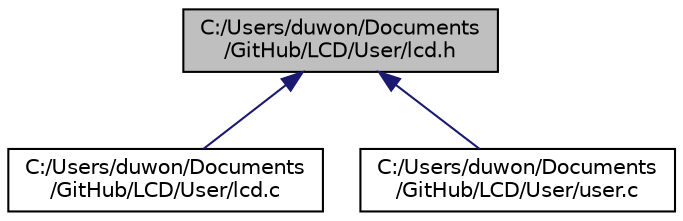 digraph "C:/Users/duwon/Documents/GitHub/LCD/User/lcd.h"
{
 // LATEX_PDF_SIZE
  edge [fontname="Helvetica",fontsize="10",labelfontname="Helvetica",labelfontsize="10"];
  node [fontname="Helvetica",fontsize="10",shape=record];
  Node1 [label="C:/Users/duwon/Documents\l/GitHub/LCD/User/lcd.h",height=0.2,width=0.4,color="black", fillcolor="grey75", style="filled", fontcolor="black",tooltip=" "];
  Node1 -> Node2 [dir="back",color="midnightblue",fontsize="10",style="solid"];
  Node2 [label="C:/Users/duwon/Documents\l/GitHub/LCD/User/lcd.c",height=0.2,width=0.4,color="black", fillcolor="white", style="filled",URL="$lcd_8c.html",tooltip="LCD 제어"];
  Node1 -> Node3 [dir="back",color="midnightblue",fontsize="10",style="solid"];
  Node3 [label="C:/Users/duwon/Documents\l/GitHub/LCD/User/user.c",height=0.2,width=0.4,color="black", fillcolor="white", style="filled",URL="$user_8c.html",tooltip=" "];
}
